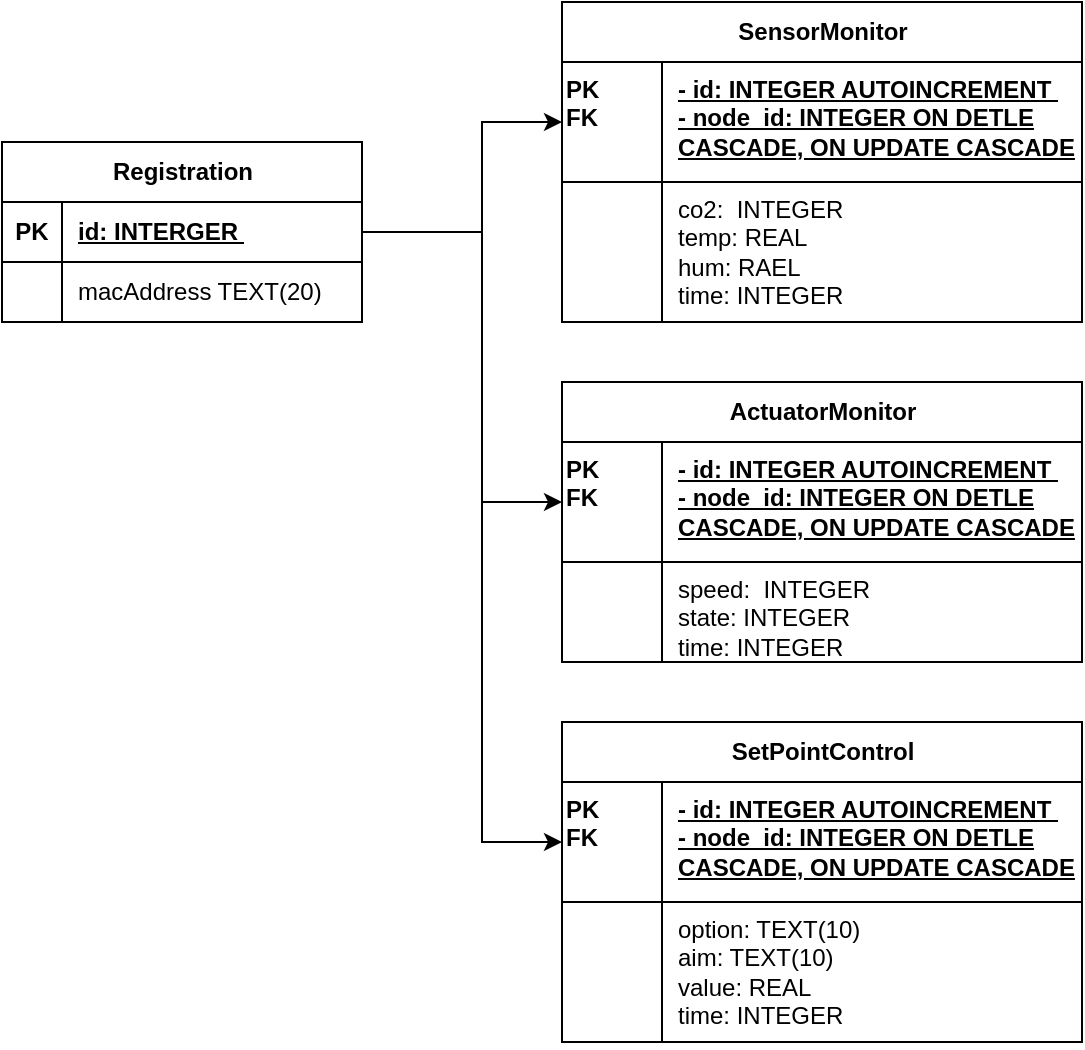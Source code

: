<mxfile version="21.3.7" type="device">
  <diagram name="Database" id="B_I_XM_Y7EgP0GBQqe8I">
    <mxGraphModel dx="794" dy="509" grid="1" gridSize="10" guides="1" tooltips="1" connect="1" arrows="1" fold="1" page="1" pageScale="1" pageWidth="850" pageHeight="1100" math="0" shadow="0">
      <root>
        <mxCell id="0" />
        <mxCell id="1" parent="0" />
        <mxCell id="9ySnqOLe5Hzcc0TF3tlX-15" value="Registration" style="shape=table;startSize=30;container=1;collapsible=1;childLayout=tableLayout;fixedRows=1;rowLines=0;fontStyle=1;align=center;resizeLast=1;html=1;" parent="1" vertex="1">
          <mxGeometry x="80" y="200" width="180" height="90" as="geometry" />
        </mxCell>
        <mxCell id="9ySnqOLe5Hzcc0TF3tlX-16" value="" style="shape=tableRow;horizontal=0;startSize=0;swimlaneHead=0;swimlaneBody=0;fillColor=none;collapsible=0;dropTarget=0;points=[[0,0.5],[1,0.5]];portConstraint=eastwest;top=0;left=0;right=0;bottom=1;" parent="9ySnqOLe5Hzcc0TF3tlX-15" vertex="1">
          <mxGeometry y="30" width="180" height="30" as="geometry" />
        </mxCell>
        <mxCell id="9ySnqOLe5Hzcc0TF3tlX-17" value="PK" style="shape=partialRectangle;connectable=0;fillColor=none;top=0;left=0;bottom=0;right=0;fontStyle=1;overflow=hidden;whiteSpace=wrap;html=1;" parent="9ySnqOLe5Hzcc0TF3tlX-16" vertex="1">
          <mxGeometry width="30" height="30" as="geometry">
            <mxRectangle width="30" height="30" as="alternateBounds" />
          </mxGeometry>
        </mxCell>
        <mxCell id="9ySnqOLe5Hzcc0TF3tlX-18" value="id: INTERGER&amp;nbsp;" style="shape=partialRectangle;connectable=0;fillColor=none;top=0;left=0;bottom=0;right=0;align=left;spacingLeft=6;fontStyle=5;overflow=hidden;whiteSpace=wrap;html=1;" parent="9ySnqOLe5Hzcc0TF3tlX-16" vertex="1">
          <mxGeometry x="30" width="150" height="30" as="geometry">
            <mxRectangle width="150" height="30" as="alternateBounds" />
          </mxGeometry>
        </mxCell>
        <mxCell id="9ySnqOLe5Hzcc0TF3tlX-19" value="" style="shape=tableRow;horizontal=0;startSize=0;swimlaneHead=0;swimlaneBody=0;fillColor=none;collapsible=0;dropTarget=0;points=[[0,0.5],[1,0.5]];portConstraint=eastwest;top=0;left=0;right=0;bottom=0;" parent="9ySnqOLe5Hzcc0TF3tlX-15" vertex="1">
          <mxGeometry y="60" width="180" height="30" as="geometry" />
        </mxCell>
        <mxCell id="9ySnqOLe5Hzcc0TF3tlX-20" value="" style="shape=partialRectangle;connectable=0;fillColor=none;top=0;left=0;bottom=0;right=0;editable=1;overflow=hidden;whiteSpace=wrap;html=1;" parent="9ySnqOLe5Hzcc0TF3tlX-19" vertex="1">
          <mxGeometry width="30" height="30" as="geometry">
            <mxRectangle width="30" height="30" as="alternateBounds" />
          </mxGeometry>
        </mxCell>
        <mxCell id="9ySnqOLe5Hzcc0TF3tlX-21" value="macAddress TEXT(20)" style="shape=partialRectangle;connectable=0;fillColor=none;top=0;left=0;bottom=0;right=0;align=left;spacingLeft=6;overflow=hidden;whiteSpace=wrap;html=1;" parent="9ySnqOLe5Hzcc0TF3tlX-19" vertex="1">
          <mxGeometry x="30" width="150" height="30" as="geometry">
            <mxRectangle width="150" height="30" as="alternateBounds" />
          </mxGeometry>
        </mxCell>
        <mxCell id="c-4DNJ5QyRhQSo-05uEU-35" value="" style="endArrow=classic;html=1;rounded=0;exitX=1;exitY=0.5;exitDx=0;exitDy=0;" parent="1" source="9ySnqOLe5Hzcc0TF3tlX-16" edge="1">
          <mxGeometry width="50" height="50" relative="1" as="geometry">
            <mxPoint x="370" y="380" as="sourcePoint" />
            <mxPoint x="360" y="190" as="targetPoint" />
            <Array as="points">
              <mxPoint x="320" y="245" />
              <mxPoint x="320" y="190" />
            </Array>
          </mxGeometry>
        </mxCell>
        <mxCell id="c-4DNJ5QyRhQSo-05uEU-36" value="" style="endArrow=classic;html=1;rounded=0;exitX=1;exitY=0.5;exitDx=0;exitDy=0;entryX=0;entryY=0.5;entryDx=0;entryDy=0;" parent="1" source="9ySnqOLe5Hzcc0TF3tlX-16" target="c-4DNJ5QyRhQSo-05uEU-53" edge="1">
          <mxGeometry width="50" height="50" relative="1" as="geometry">
            <mxPoint x="370" y="450" as="sourcePoint" />
            <mxPoint x="360" y="530.0" as="targetPoint" />
            <Array as="points">
              <mxPoint x="320" y="245" />
              <mxPoint x="320" y="380" />
            </Array>
          </mxGeometry>
        </mxCell>
        <mxCell id="c-4DNJ5QyRhQSo-05uEU-37" value="" style="endArrow=classic;html=1;rounded=0;exitX=1;exitY=0.5;exitDx=0;exitDy=0;entryX=0;entryY=0.5;entryDx=0;entryDy=0;" parent="1" source="9ySnqOLe5Hzcc0TF3tlX-16" target="c-4DNJ5QyRhQSo-05uEU-60" edge="1">
          <mxGeometry width="50" height="50" relative="1" as="geometry">
            <mxPoint x="380" y="420" as="sourcePoint" />
            <mxPoint x="360" y="690" as="targetPoint" />
            <Array as="points">
              <mxPoint x="320" y="245" />
              <mxPoint x="320" y="550" />
            </Array>
          </mxGeometry>
        </mxCell>
        <mxCell id="c-4DNJ5QyRhQSo-05uEU-38" value="SensorMonitor" style="shape=table;startSize=30;container=1;collapsible=1;childLayout=tableLayout;fixedRows=1;rowLines=0;fontStyle=1;align=center;resizeLast=1;html=1;" parent="1" vertex="1">
          <mxGeometry x="360" y="130" width="260" height="160" as="geometry" />
        </mxCell>
        <mxCell id="c-4DNJ5QyRhQSo-05uEU-39" value="" style="shape=tableRow;horizontal=0;startSize=0;swimlaneHead=0;swimlaneBody=0;fillColor=none;collapsible=0;dropTarget=0;points=[[0,0.5],[1,0.5]];portConstraint=eastwest;top=0;left=0;right=0;bottom=1;" parent="c-4DNJ5QyRhQSo-05uEU-38" vertex="1">
          <mxGeometry y="30" width="260" height="60" as="geometry" />
        </mxCell>
        <mxCell id="c-4DNJ5QyRhQSo-05uEU-40" value="PK&lt;br&gt;FK" style="shape=partialRectangle;connectable=0;fillColor=none;top=0;left=0;bottom=0;right=0;fontStyle=1;overflow=hidden;whiteSpace=wrap;html=1;verticalAlign=top;align=left;" parent="c-4DNJ5QyRhQSo-05uEU-39" vertex="1">
          <mxGeometry width="50" height="60" as="geometry">
            <mxRectangle width="50" height="60" as="alternateBounds" />
          </mxGeometry>
        </mxCell>
        <mxCell id="c-4DNJ5QyRhQSo-05uEU-41" value="- id: INTEGER AUTOINCREMENT&amp;nbsp;&lt;br&gt;- node_id: INTEGER ON DETLE CASCADE, ON UPDATE CASCADE" style="shape=partialRectangle;connectable=0;fillColor=none;top=0;left=0;bottom=0;right=0;align=left;spacingLeft=6;fontStyle=5;overflow=hidden;whiteSpace=wrap;html=1;verticalAlign=top;" parent="c-4DNJ5QyRhQSo-05uEU-39" vertex="1">
          <mxGeometry x="50" width="210" height="60" as="geometry">
            <mxRectangle width="210" height="60" as="alternateBounds" />
          </mxGeometry>
        </mxCell>
        <mxCell id="c-4DNJ5QyRhQSo-05uEU-48" value="" style="shape=tableRow;horizontal=0;startSize=0;swimlaneHead=0;swimlaneBody=0;fillColor=none;collapsible=0;dropTarget=0;points=[[0,0.5],[1,0.5]];portConstraint=eastwest;top=0;left=0;right=0;bottom=0;" parent="c-4DNJ5QyRhQSo-05uEU-38" vertex="1">
          <mxGeometry y="90" width="260" height="70" as="geometry" />
        </mxCell>
        <mxCell id="c-4DNJ5QyRhQSo-05uEU-49" value="" style="shape=partialRectangle;connectable=0;fillColor=none;top=0;left=0;bottom=0;right=0;editable=1;overflow=hidden;whiteSpace=wrap;html=1;" parent="c-4DNJ5QyRhQSo-05uEU-48" vertex="1">
          <mxGeometry width="50" height="70" as="geometry">
            <mxRectangle width="50" height="70" as="alternateBounds" />
          </mxGeometry>
        </mxCell>
        <mxCell id="c-4DNJ5QyRhQSo-05uEU-50" value="co2:&amp;nbsp; INTEGER&lt;br style=&quot;border-color: var(--border-color);&quot;&gt;temp: REAL&lt;br style=&quot;border-color: var(--border-color);&quot;&gt;hum: RAEL&lt;br style=&quot;border-color: var(--border-color);&quot;&gt;time: INTEGER" style="shape=partialRectangle;connectable=0;fillColor=none;top=0;left=0;bottom=0;right=0;align=left;spacingLeft=6;overflow=hidden;whiteSpace=wrap;html=1;verticalAlign=top;" parent="c-4DNJ5QyRhQSo-05uEU-48" vertex="1">
          <mxGeometry x="50" width="210" height="70" as="geometry">
            <mxRectangle width="210" height="70" as="alternateBounds" />
          </mxGeometry>
        </mxCell>
        <mxCell id="c-4DNJ5QyRhQSo-05uEU-52" value="ActuatorMonitor" style="shape=table;startSize=30;container=1;collapsible=1;childLayout=tableLayout;fixedRows=1;rowLines=0;fontStyle=1;align=center;resizeLast=1;html=1;" parent="1" vertex="1">
          <mxGeometry x="360" y="320" width="260" height="140" as="geometry" />
        </mxCell>
        <mxCell id="c-4DNJ5QyRhQSo-05uEU-53" value="" style="shape=tableRow;horizontal=0;startSize=0;swimlaneHead=0;swimlaneBody=0;fillColor=none;collapsible=0;dropTarget=0;points=[[0,0.5],[1,0.5]];portConstraint=eastwest;top=0;left=0;right=0;bottom=1;" parent="c-4DNJ5QyRhQSo-05uEU-52" vertex="1">
          <mxGeometry y="30" width="260" height="60" as="geometry" />
        </mxCell>
        <mxCell id="c-4DNJ5QyRhQSo-05uEU-54" value="PK&lt;br&gt;FK" style="shape=partialRectangle;connectable=0;fillColor=none;top=0;left=0;bottom=0;right=0;fontStyle=1;overflow=hidden;whiteSpace=wrap;html=1;verticalAlign=top;align=left;" parent="c-4DNJ5QyRhQSo-05uEU-53" vertex="1">
          <mxGeometry width="50" height="60" as="geometry">
            <mxRectangle width="50" height="60" as="alternateBounds" />
          </mxGeometry>
        </mxCell>
        <mxCell id="c-4DNJ5QyRhQSo-05uEU-55" value="- id: INTEGER AUTOINCREMENT&amp;nbsp;&lt;br style=&quot;border-color: var(--border-color);&quot;&gt;- node_id: INTEGER ON DETLE CASCADE, ON UPDATE CASCADE" style="shape=partialRectangle;connectable=0;fillColor=none;top=0;left=0;bottom=0;right=0;align=left;spacingLeft=6;fontStyle=5;overflow=hidden;whiteSpace=wrap;html=1;verticalAlign=top;" parent="c-4DNJ5QyRhQSo-05uEU-53" vertex="1">
          <mxGeometry x="50" width="210" height="60" as="geometry">
            <mxRectangle width="210" height="60" as="alternateBounds" />
          </mxGeometry>
        </mxCell>
        <mxCell id="c-4DNJ5QyRhQSo-05uEU-56" value="" style="shape=tableRow;horizontal=0;startSize=0;swimlaneHead=0;swimlaneBody=0;fillColor=none;collapsible=0;dropTarget=0;points=[[0,0.5],[1,0.5]];portConstraint=eastwest;top=0;left=0;right=0;bottom=0;" parent="c-4DNJ5QyRhQSo-05uEU-52" vertex="1">
          <mxGeometry y="90" width="260" height="50" as="geometry" />
        </mxCell>
        <mxCell id="c-4DNJ5QyRhQSo-05uEU-57" value="" style="shape=partialRectangle;connectable=0;fillColor=none;top=0;left=0;bottom=0;right=0;editable=1;overflow=hidden;whiteSpace=wrap;html=1;" parent="c-4DNJ5QyRhQSo-05uEU-56" vertex="1">
          <mxGeometry width="50" height="50" as="geometry">
            <mxRectangle width="50" height="50" as="alternateBounds" />
          </mxGeometry>
        </mxCell>
        <mxCell id="c-4DNJ5QyRhQSo-05uEU-58" value="speed:&amp;nbsp; INTEGER&lt;br style=&quot;border-color: var(--border-color);&quot;&gt;state: INTEGER&lt;br style=&quot;border-color: var(--border-color);&quot;&gt;time: INTEGER" style="shape=partialRectangle;connectable=0;fillColor=none;top=0;left=0;bottom=0;right=0;align=left;spacingLeft=6;overflow=hidden;whiteSpace=wrap;html=1;verticalAlign=top;" parent="c-4DNJ5QyRhQSo-05uEU-56" vertex="1">
          <mxGeometry x="50" width="210" height="50" as="geometry">
            <mxRectangle width="210" height="50" as="alternateBounds" />
          </mxGeometry>
        </mxCell>
        <mxCell id="c-4DNJ5QyRhQSo-05uEU-59" value="SetPointControl" style="shape=table;startSize=30;container=1;collapsible=1;childLayout=tableLayout;fixedRows=1;rowLines=0;fontStyle=1;align=center;resizeLast=1;html=1;" parent="1" vertex="1">
          <mxGeometry x="360" y="490" width="260" height="160" as="geometry" />
        </mxCell>
        <mxCell id="c-4DNJ5QyRhQSo-05uEU-60" value="" style="shape=tableRow;horizontal=0;startSize=0;swimlaneHead=0;swimlaneBody=0;fillColor=none;collapsible=0;dropTarget=0;points=[[0,0.5],[1,0.5]];portConstraint=eastwest;top=0;left=0;right=0;bottom=1;" parent="c-4DNJ5QyRhQSo-05uEU-59" vertex="1">
          <mxGeometry y="30" width="260" height="60" as="geometry" />
        </mxCell>
        <mxCell id="c-4DNJ5QyRhQSo-05uEU-61" value="PK&lt;br&gt;FK" style="shape=partialRectangle;connectable=0;fillColor=none;top=0;left=0;bottom=0;right=0;fontStyle=1;overflow=hidden;whiteSpace=wrap;html=1;verticalAlign=top;align=left;" parent="c-4DNJ5QyRhQSo-05uEU-60" vertex="1">
          <mxGeometry width="50" height="60" as="geometry">
            <mxRectangle width="50" height="60" as="alternateBounds" />
          </mxGeometry>
        </mxCell>
        <mxCell id="c-4DNJ5QyRhQSo-05uEU-62" value="- id: INTEGER AUTOINCREMENT&amp;nbsp;&lt;br style=&quot;border-color: var(--border-color);&quot;&gt;- node_id: INTEGER ON DETLE CASCADE, ON UPDATE CASCADE" style="shape=partialRectangle;connectable=0;fillColor=none;top=0;left=0;bottom=0;right=0;align=left;spacingLeft=6;fontStyle=5;overflow=hidden;whiteSpace=wrap;html=1;verticalAlign=top;" parent="c-4DNJ5QyRhQSo-05uEU-60" vertex="1">
          <mxGeometry x="50" width="210" height="60" as="geometry">
            <mxRectangle width="210" height="60" as="alternateBounds" />
          </mxGeometry>
        </mxCell>
        <mxCell id="c-4DNJ5QyRhQSo-05uEU-63" value="" style="shape=tableRow;horizontal=0;startSize=0;swimlaneHead=0;swimlaneBody=0;fillColor=none;collapsible=0;dropTarget=0;points=[[0,0.5],[1,0.5]];portConstraint=eastwest;top=0;left=0;right=0;bottom=0;" parent="c-4DNJ5QyRhQSo-05uEU-59" vertex="1">
          <mxGeometry y="90" width="260" height="70" as="geometry" />
        </mxCell>
        <mxCell id="c-4DNJ5QyRhQSo-05uEU-64" value="" style="shape=partialRectangle;connectable=0;fillColor=none;top=0;left=0;bottom=0;right=0;editable=1;overflow=hidden;whiteSpace=wrap;html=1;" parent="c-4DNJ5QyRhQSo-05uEU-63" vertex="1">
          <mxGeometry width="50" height="70" as="geometry">
            <mxRectangle width="50" height="70" as="alternateBounds" />
          </mxGeometry>
        </mxCell>
        <mxCell id="c-4DNJ5QyRhQSo-05uEU-65" value="option: TEXT(10)&lt;br&gt;aim: TEXT(10)&lt;br style=&quot;border-color: var(--border-color);&quot;&gt;value: REAL&lt;br style=&quot;border-color: var(--border-color);&quot;&gt;time: INTEGER" style="shape=partialRectangle;connectable=0;fillColor=none;top=0;left=0;bottom=0;right=0;align=left;spacingLeft=6;overflow=hidden;whiteSpace=wrap;html=1;verticalAlign=top;" parent="c-4DNJ5QyRhQSo-05uEU-63" vertex="1">
          <mxGeometry x="50" width="210" height="70" as="geometry">
            <mxRectangle width="210" height="70" as="alternateBounds" />
          </mxGeometry>
        </mxCell>
      </root>
    </mxGraphModel>
  </diagram>
</mxfile>
